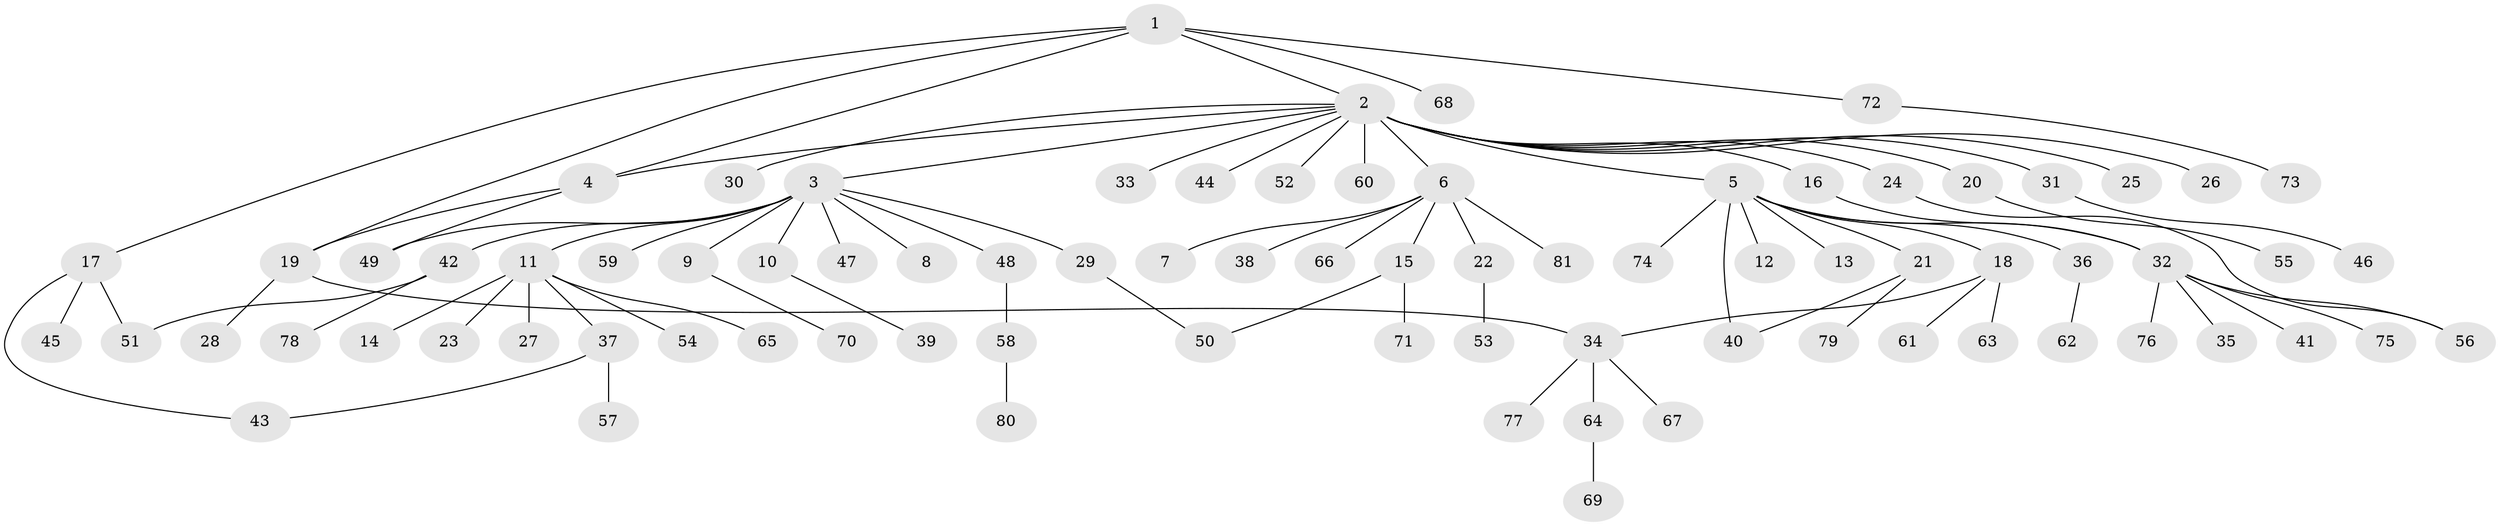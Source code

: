// coarse degree distribution, {12: 0.020833333333333332, 6: 0.020833333333333332, 1: 0.7916666666666666, 3: 0.0625, 2: 0.0625, 11: 0.020833333333333332, 18: 0.020833333333333332}
// Generated by graph-tools (version 1.1) at 2025/51/03/04/25 21:51:38]
// undirected, 81 vertices, 90 edges
graph export_dot {
graph [start="1"]
  node [color=gray90,style=filled];
  1;
  2;
  3;
  4;
  5;
  6;
  7;
  8;
  9;
  10;
  11;
  12;
  13;
  14;
  15;
  16;
  17;
  18;
  19;
  20;
  21;
  22;
  23;
  24;
  25;
  26;
  27;
  28;
  29;
  30;
  31;
  32;
  33;
  34;
  35;
  36;
  37;
  38;
  39;
  40;
  41;
  42;
  43;
  44;
  45;
  46;
  47;
  48;
  49;
  50;
  51;
  52;
  53;
  54;
  55;
  56;
  57;
  58;
  59;
  60;
  61;
  62;
  63;
  64;
  65;
  66;
  67;
  68;
  69;
  70;
  71;
  72;
  73;
  74;
  75;
  76;
  77;
  78;
  79;
  80;
  81;
  1 -- 2;
  1 -- 4;
  1 -- 17;
  1 -- 19;
  1 -- 68;
  1 -- 72;
  2 -- 3;
  2 -- 4;
  2 -- 5;
  2 -- 6;
  2 -- 16;
  2 -- 20;
  2 -- 24;
  2 -- 25;
  2 -- 26;
  2 -- 30;
  2 -- 31;
  2 -- 33;
  2 -- 44;
  2 -- 52;
  2 -- 60;
  3 -- 8;
  3 -- 9;
  3 -- 10;
  3 -- 11;
  3 -- 29;
  3 -- 42;
  3 -- 47;
  3 -- 48;
  3 -- 49;
  3 -- 59;
  4 -- 19;
  4 -- 49;
  5 -- 12;
  5 -- 13;
  5 -- 18;
  5 -- 21;
  5 -- 32;
  5 -- 36;
  5 -- 40;
  5 -- 74;
  6 -- 7;
  6 -- 15;
  6 -- 22;
  6 -- 38;
  6 -- 66;
  6 -- 81;
  9 -- 70;
  10 -- 39;
  11 -- 14;
  11 -- 23;
  11 -- 27;
  11 -- 37;
  11 -- 54;
  11 -- 65;
  15 -- 50;
  15 -- 71;
  16 -- 32;
  17 -- 43;
  17 -- 45;
  17 -- 51;
  18 -- 34;
  18 -- 61;
  18 -- 63;
  19 -- 28;
  19 -- 34;
  20 -- 55;
  21 -- 40;
  21 -- 79;
  22 -- 53;
  24 -- 56;
  29 -- 50;
  31 -- 46;
  32 -- 35;
  32 -- 41;
  32 -- 56;
  32 -- 75;
  32 -- 76;
  34 -- 64;
  34 -- 67;
  34 -- 77;
  36 -- 62;
  37 -- 43;
  37 -- 57;
  42 -- 51;
  42 -- 78;
  48 -- 58;
  58 -- 80;
  64 -- 69;
  72 -- 73;
}
